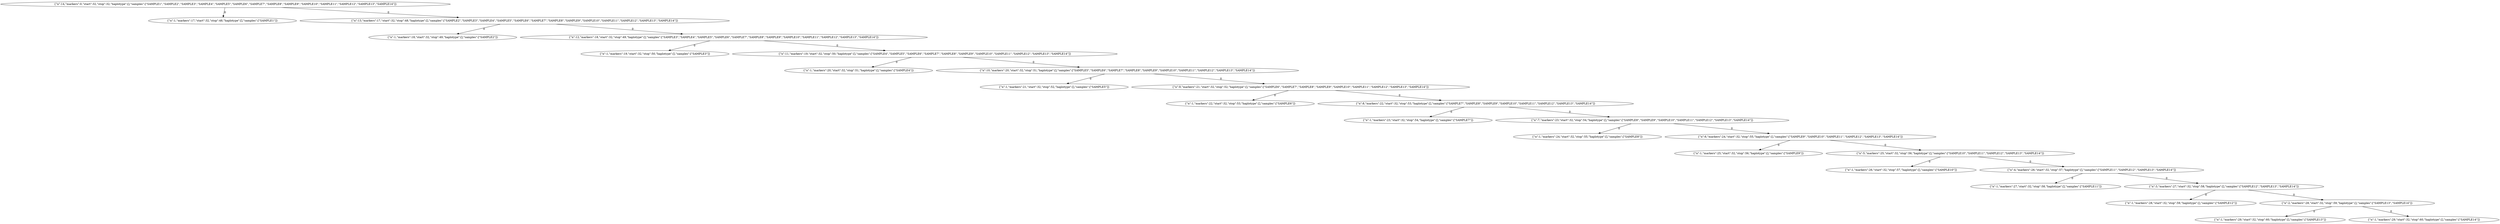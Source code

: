 digraph {
    0 [ label = "{\"n\":14,\"markers\":0,\"start\":32,\"stop\":32,\"haplotype\":[],\"samples\":[\"SAMPLE1\",\"SAMPLE2\",\"SAMPLE3\",\"SAMPLE4\",\"SAMPLE5\",\"SAMPLE6\",\"SAMPLE7\",\"SAMPLE8\",\"SAMPLE9\",\"SAMPLE10\",\"SAMPLE11\",\"SAMPLE12\",\"SAMPLE13\",\"SAMPLE14\"]}" ]
    1 [ label = "{\"n\":1,\"markers\":17,\"start\":32,\"stop\":48,\"haplotype\":[],\"samples\":[\"SAMPLE1\"]}" ]
    2 [ label = "{\"n\":13,\"markers\":17,\"start\":32,\"stop\":48,\"haplotype\":[],\"samples\":[\"SAMPLE2\",\"SAMPLE3\",\"SAMPLE4\",\"SAMPLE5\",\"SAMPLE6\",\"SAMPLE7\",\"SAMPLE8\",\"SAMPLE9\",\"SAMPLE10\",\"SAMPLE11\",\"SAMPLE12\",\"SAMPLE13\",\"SAMPLE14\"]}" ]
    3 [ label = "{\"n\":1,\"markers\":18,\"start\":32,\"stop\":49,\"haplotype\":[],\"samples\":[\"SAMPLE2\"]}" ]
    4 [ label = "{\"n\":12,\"markers\":18,\"start\":32,\"stop\":49,\"haplotype\":[],\"samples\":[\"SAMPLE3\",\"SAMPLE4\",\"SAMPLE5\",\"SAMPLE6\",\"SAMPLE7\",\"SAMPLE8\",\"SAMPLE9\",\"SAMPLE10\",\"SAMPLE11\",\"SAMPLE12\",\"SAMPLE13\",\"SAMPLE14\"]}" ]
    5 [ label = "{\"n\":1,\"markers\":19,\"start\":32,\"stop\":50,\"haplotype\":[],\"samples\":[\"SAMPLE3\"]}" ]
    6 [ label = "{\"n\":11,\"markers\":19,\"start\":32,\"stop\":50,\"haplotype\":[],\"samples\":[\"SAMPLE4\",\"SAMPLE5\",\"SAMPLE6\",\"SAMPLE7\",\"SAMPLE8\",\"SAMPLE9\",\"SAMPLE10\",\"SAMPLE11\",\"SAMPLE12\",\"SAMPLE13\",\"SAMPLE14\"]}" ]
    7 [ label = "{\"n\":1,\"markers\":20,\"start\":32,\"stop\":51,\"haplotype\":[],\"samples\":[\"SAMPLE4\"]}" ]
    8 [ label = "{\"n\":10,\"markers\":20,\"start\":32,\"stop\":51,\"haplotype\":[],\"samples\":[\"SAMPLE5\",\"SAMPLE6\",\"SAMPLE7\",\"SAMPLE8\",\"SAMPLE9\",\"SAMPLE10\",\"SAMPLE11\",\"SAMPLE12\",\"SAMPLE13\",\"SAMPLE14\"]}" ]
    9 [ label = "{\"n\":1,\"markers\":21,\"start\":32,\"stop\":52,\"haplotype\":[],\"samples\":[\"SAMPLE5\"]}" ]
    10 [ label = "{\"n\":9,\"markers\":21,\"start\":32,\"stop\":52,\"haplotype\":[],\"samples\":[\"SAMPLE6\",\"SAMPLE7\",\"SAMPLE8\",\"SAMPLE9\",\"SAMPLE10\",\"SAMPLE11\",\"SAMPLE12\",\"SAMPLE13\",\"SAMPLE14\"]}" ]
    11 [ label = "{\"n\":1,\"markers\":22,\"start\":32,\"stop\":53,\"haplotype\":[],\"samples\":[\"SAMPLE6\"]}" ]
    12 [ label = "{\"n\":8,\"markers\":22,\"start\":32,\"stop\":53,\"haplotype\":[],\"samples\":[\"SAMPLE7\",\"SAMPLE8\",\"SAMPLE9\",\"SAMPLE10\",\"SAMPLE11\",\"SAMPLE12\",\"SAMPLE13\",\"SAMPLE14\"]}" ]
    13 [ label = "{\"n\":1,\"markers\":23,\"start\":32,\"stop\":54,\"haplotype\":[],\"samples\":[\"SAMPLE7\"]}" ]
    14 [ label = "{\"n\":7,\"markers\":23,\"start\":32,\"stop\":54,\"haplotype\":[],\"samples\":[\"SAMPLE8\",\"SAMPLE9\",\"SAMPLE10\",\"SAMPLE11\",\"SAMPLE12\",\"SAMPLE13\",\"SAMPLE14\"]}" ]
    15 [ label = "{\"n\":1,\"markers\":24,\"start\":32,\"stop\":55,\"haplotype\":[],\"samples\":[\"SAMPLE8\"]}" ]
    16 [ label = "{\"n\":6,\"markers\":24,\"start\":32,\"stop\":55,\"haplotype\":[],\"samples\":[\"SAMPLE9\",\"SAMPLE10\",\"SAMPLE11\",\"SAMPLE12\",\"SAMPLE13\",\"SAMPLE14\"]}" ]
    17 [ label = "{\"n\":1,\"markers\":25,\"start\":32,\"stop\":56,\"haplotype\":[],\"samples\":[\"SAMPLE9\"]}" ]
    18 [ label = "{\"n\":5,\"markers\":25,\"start\":32,\"stop\":56,\"haplotype\":[],\"samples\":[\"SAMPLE10\",\"SAMPLE11\",\"SAMPLE12\",\"SAMPLE13\",\"SAMPLE14\"]}" ]
    19 [ label = "{\"n\":1,\"markers\":26,\"start\":32,\"stop\":57,\"haplotype\":[],\"samples\":[\"SAMPLE10\"]}" ]
    20 [ label = "{\"n\":4,\"markers\":26,\"start\":32,\"stop\":57,\"haplotype\":[],\"samples\":[\"SAMPLE11\",\"SAMPLE12\",\"SAMPLE13\",\"SAMPLE14\"]}" ]
    21 [ label = "{\"n\":1,\"markers\":27,\"start\":32,\"stop\":58,\"haplotype\":[],\"samples\":[\"SAMPLE11\"]}" ]
    22 [ label = "{\"n\":3,\"markers\":27,\"start\":32,\"stop\":58,\"haplotype\":[],\"samples\":[\"SAMPLE12\",\"SAMPLE13\",\"SAMPLE14\"]}" ]
    23 [ label = "{\"n\":1,\"markers\":28,\"start\":32,\"stop\":59,\"haplotype\":[],\"samples\":[\"SAMPLE12\"]}" ]
    24 [ label = "{\"n\":2,\"markers\":28,\"start\":32,\"stop\":59,\"haplotype\":[],\"samples\":[\"SAMPLE13\",\"SAMPLE14\"]}" ]
    25 [ label = "{\"n\":1,\"markers\":29,\"start\":32,\"stop\":60,\"haplotype\":[],\"samples\":[\"SAMPLE13\"]}" ]
    26 [ label = "{\"n\":1,\"markers\":29,\"start\":32,\"stop\":60,\"haplotype\":[],\"samples\":[\"SAMPLE14\"]}" ]
    0 -> 1 [ label = "0" ]
    0 -> 2 [ label = "0" ]
    2 -> 3 [ label = "0" ]
    2 -> 4 [ label = "0" ]
    4 -> 5 [ label = "0" ]
    4 -> 6 [ label = "0" ]
    6 -> 7 [ label = "0" ]
    6 -> 8 [ label = "0" ]
    8 -> 9 [ label = "0" ]
    8 -> 10 [ label = "0" ]
    10 -> 11 [ label = "0" ]
    10 -> 12 [ label = "0" ]
    12 -> 13 [ label = "0" ]
    12 -> 14 [ label = "0" ]
    14 -> 15 [ label = "0" ]
    14 -> 16 [ label = "0" ]
    16 -> 17 [ label = "0" ]
    16 -> 18 [ label = "0" ]
    18 -> 19 [ label = "0" ]
    18 -> 20 [ label = "0" ]
    20 -> 21 [ label = "0" ]
    20 -> 22 [ label = "0" ]
    22 -> 23 [ label = "0" ]
    22 -> 24 [ label = "0" ]
    24 -> 25 [ label = "0" ]
    24 -> 26 [ label = "0" ]
}
